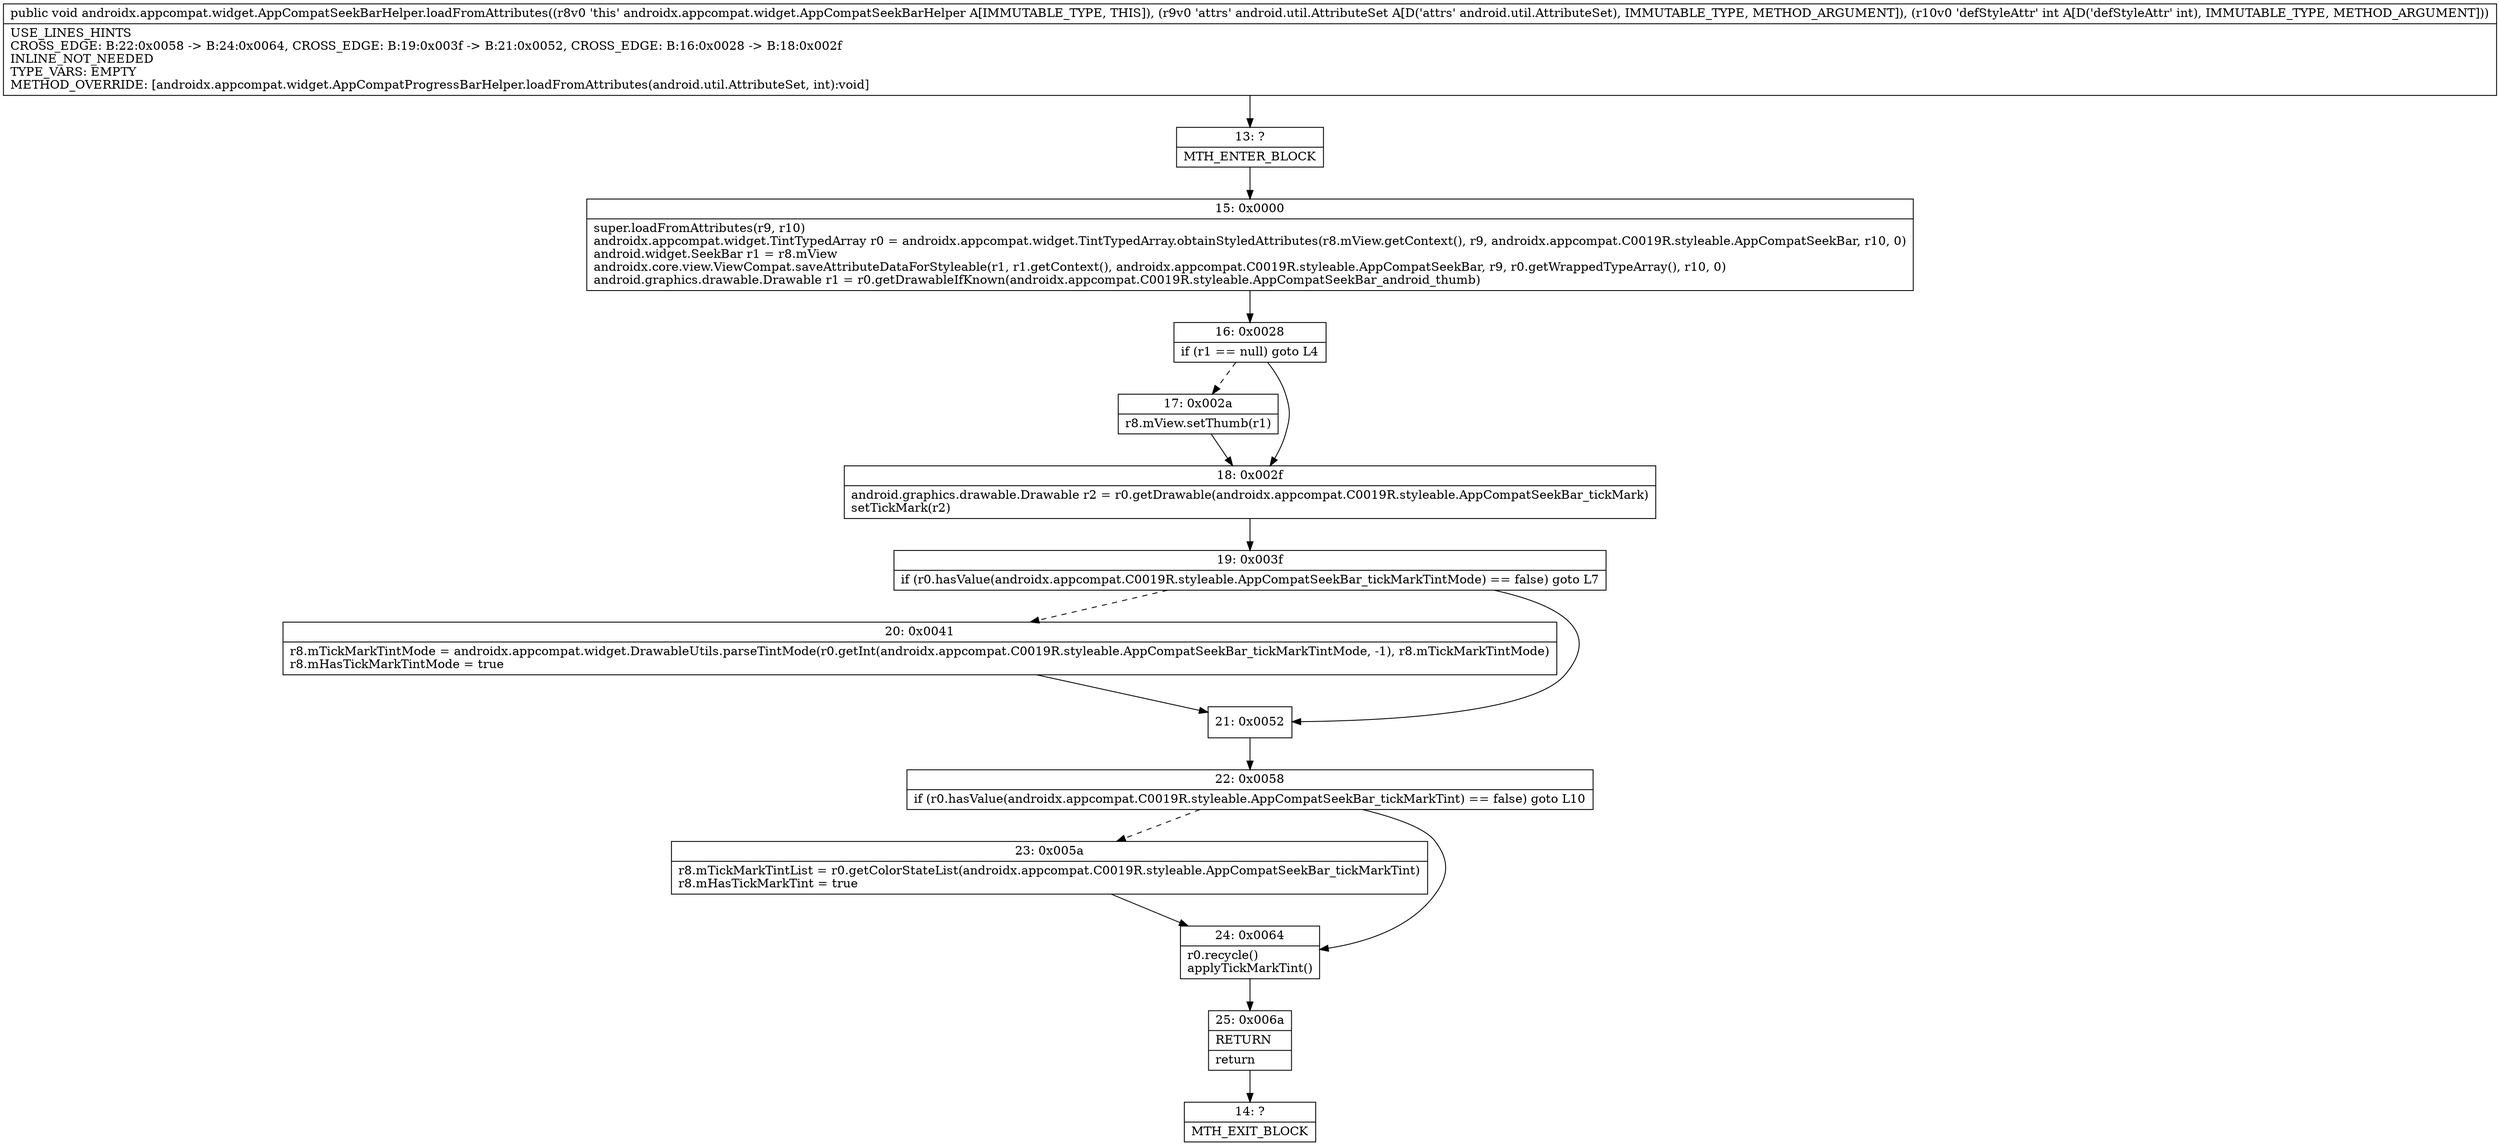 digraph "CFG forandroidx.appcompat.widget.AppCompatSeekBarHelper.loadFromAttributes(Landroid\/util\/AttributeSet;I)V" {
Node_13 [shape=record,label="{13\:\ ?|MTH_ENTER_BLOCK\l}"];
Node_15 [shape=record,label="{15\:\ 0x0000|super.loadFromAttributes(r9, r10)\landroidx.appcompat.widget.TintTypedArray r0 = androidx.appcompat.widget.TintTypedArray.obtainStyledAttributes(r8.mView.getContext(), r9, androidx.appcompat.C0019R.styleable.AppCompatSeekBar, r10, 0)\landroid.widget.SeekBar r1 = r8.mView\landroidx.core.view.ViewCompat.saveAttributeDataForStyleable(r1, r1.getContext(), androidx.appcompat.C0019R.styleable.AppCompatSeekBar, r9, r0.getWrappedTypeArray(), r10, 0)\landroid.graphics.drawable.Drawable r1 = r0.getDrawableIfKnown(androidx.appcompat.C0019R.styleable.AppCompatSeekBar_android_thumb)\l}"];
Node_16 [shape=record,label="{16\:\ 0x0028|if (r1 == null) goto L4\l}"];
Node_17 [shape=record,label="{17\:\ 0x002a|r8.mView.setThumb(r1)\l}"];
Node_18 [shape=record,label="{18\:\ 0x002f|android.graphics.drawable.Drawable r2 = r0.getDrawable(androidx.appcompat.C0019R.styleable.AppCompatSeekBar_tickMark)\lsetTickMark(r2)\l}"];
Node_19 [shape=record,label="{19\:\ 0x003f|if (r0.hasValue(androidx.appcompat.C0019R.styleable.AppCompatSeekBar_tickMarkTintMode) == false) goto L7\l}"];
Node_20 [shape=record,label="{20\:\ 0x0041|r8.mTickMarkTintMode = androidx.appcompat.widget.DrawableUtils.parseTintMode(r0.getInt(androidx.appcompat.C0019R.styleable.AppCompatSeekBar_tickMarkTintMode, \-1), r8.mTickMarkTintMode)\lr8.mHasTickMarkTintMode = true\l}"];
Node_21 [shape=record,label="{21\:\ 0x0052}"];
Node_22 [shape=record,label="{22\:\ 0x0058|if (r0.hasValue(androidx.appcompat.C0019R.styleable.AppCompatSeekBar_tickMarkTint) == false) goto L10\l}"];
Node_23 [shape=record,label="{23\:\ 0x005a|r8.mTickMarkTintList = r0.getColorStateList(androidx.appcompat.C0019R.styleable.AppCompatSeekBar_tickMarkTint)\lr8.mHasTickMarkTint = true\l}"];
Node_24 [shape=record,label="{24\:\ 0x0064|r0.recycle()\lapplyTickMarkTint()\l}"];
Node_25 [shape=record,label="{25\:\ 0x006a|RETURN\l|return\l}"];
Node_14 [shape=record,label="{14\:\ ?|MTH_EXIT_BLOCK\l}"];
MethodNode[shape=record,label="{public void androidx.appcompat.widget.AppCompatSeekBarHelper.loadFromAttributes((r8v0 'this' androidx.appcompat.widget.AppCompatSeekBarHelper A[IMMUTABLE_TYPE, THIS]), (r9v0 'attrs' android.util.AttributeSet A[D('attrs' android.util.AttributeSet), IMMUTABLE_TYPE, METHOD_ARGUMENT]), (r10v0 'defStyleAttr' int A[D('defStyleAttr' int), IMMUTABLE_TYPE, METHOD_ARGUMENT]))  | USE_LINES_HINTS\lCROSS_EDGE: B:22:0x0058 \-\> B:24:0x0064, CROSS_EDGE: B:19:0x003f \-\> B:21:0x0052, CROSS_EDGE: B:16:0x0028 \-\> B:18:0x002f\lINLINE_NOT_NEEDED\lTYPE_VARS: EMPTY\lMETHOD_OVERRIDE: [androidx.appcompat.widget.AppCompatProgressBarHelper.loadFromAttributes(android.util.AttributeSet, int):void]\l}"];
MethodNode -> Node_13;Node_13 -> Node_15;
Node_15 -> Node_16;
Node_16 -> Node_17[style=dashed];
Node_16 -> Node_18;
Node_17 -> Node_18;
Node_18 -> Node_19;
Node_19 -> Node_20[style=dashed];
Node_19 -> Node_21;
Node_20 -> Node_21;
Node_21 -> Node_22;
Node_22 -> Node_23[style=dashed];
Node_22 -> Node_24;
Node_23 -> Node_24;
Node_24 -> Node_25;
Node_25 -> Node_14;
}


